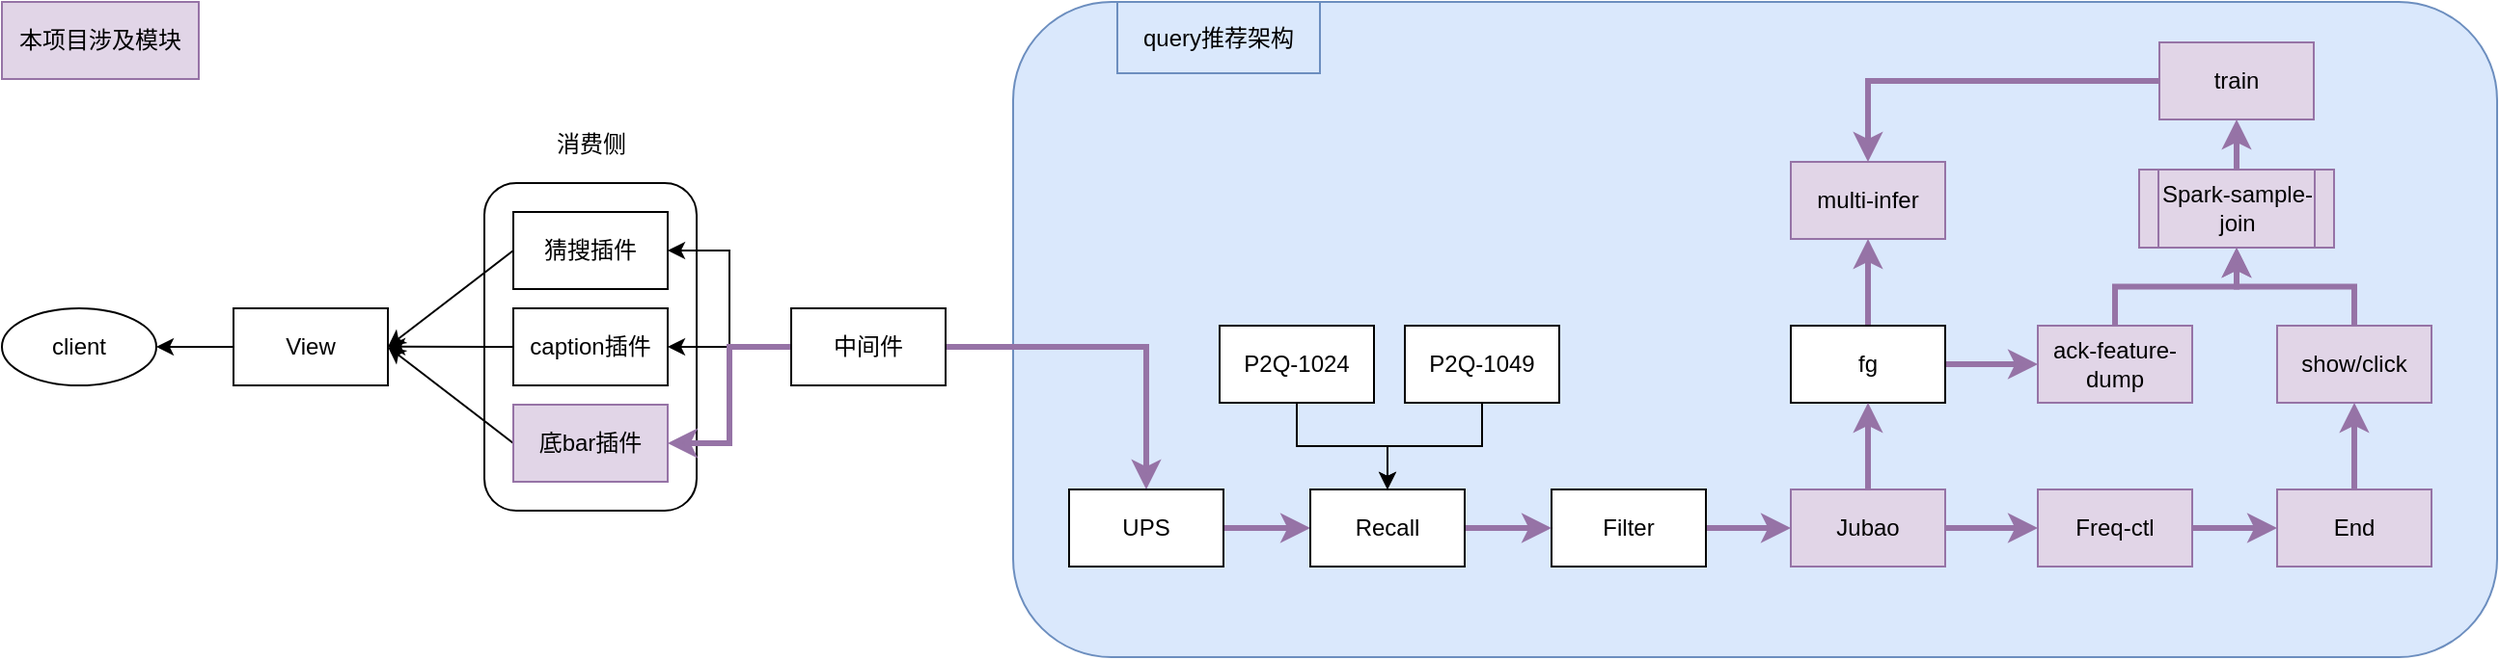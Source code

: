 <mxfile>
    <diagram id="Ah_k45tIWsF4jm5sD-Z9" name="第 1 页">
        <mxGraphModel dx="1510" dy="47" grid="0" gridSize="10" guides="1" tooltips="1" connect="1" arrows="1" fold="1" page="0" pageScale="1" pageWidth="827" pageHeight="1169" background="none" math="0" shadow="0">
            <root>
                <mxCell id="0"/>
                <mxCell id="1" parent="0"/>
                <mxCell id="186" value="" style="rounded=1;whiteSpace=wrap;html=1;fillColor=#dae8fc;strokeColor=#6c8ebf;" parent="1" vertex="1">
                    <mxGeometry x="639" y="802" width="769" height="340" as="geometry"/>
                </mxCell>
                <mxCell id="216" value="" style="rounded=1;whiteSpace=wrap;html=1;" vertex="1" parent="1">
                    <mxGeometry x="365" y="896" width="110" height="170" as="geometry"/>
                </mxCell>
                <mxCell id="217" style="edgeStyle=none;html=1;exitX=0;exitY=0.5;exitDx=0;exitDy=0;fontStyle=0" edge="1" parent="1" source="218" target="225">
                    <mxGeometry relative="1" as="geometry"/>
                </mxCell>
                <mxCell id="218" value="View" style="rounded=0;whiteSpace=wrap;html=1;" vertex="1" parent="1">
                    <mxGeometry x="235" y="961" width="80" height="40" as="geometry"/>
                </mxCell>
                <mxCell id="219" style="edgeStyle=none;html=1;exitX=0;exitY=0.5;exitDx=0;exitDy=0;entryX=1;entryY=0.5;entryDx=0;entryDy=0;fontStyle=0" edge="1" parent="1" source="220" target="218">
                    <mxGeometry relative="1" as="geometry"/>
                </mxCell>
                <mxCell id="220" value="猜搜插件" style="rounded=0;whiteSpace=wrap;html=1;" vertex="1" parent="1">
                    <mxGeometry x="380" y="911" width="80" height="40" as="geometry"/>
                </mxCell>
                <mxCell id="221" style="edgeStyle=none;html=1;exitX=0;exitY=0.5;exitDx=0;exitDy=0;fontStyle=0" edge="1" parent="1" source="222">
                    <mxGeometry relative="1" as="geometry">
                        <mxPoint x="315.0" y="980.833" as="targetPoint"/>
                    </mxGeometry>
                </mxCell>
                <mxCell id="222" value="caption插件" style="rounded=0;whiteSpace=wrap;html=1;" vertex="1" parent="1">
                    <mxGeometry x="380" y="961" width="80" height="40" as="geometry"/>
                </mxCell>
                <mxCell id="223" style="edgeStyle=none;html=1;exitX=0;exitY=0.5;exitDx=0;exitDy=0;fontStyle=0" edge="1" parent="1" source="224">
                    <mxGeometry relative="1" as="geometry">
                        <mxPoint x="315.0" y="981.0" as="targetPoint"/>
                    </mxGeometry>
                </mxCell>
                <mxCell id="224" value="底bar插件" style="rounded=0;whiteSpace=wrap;html=1;fillColor=#e1d5e7;strokeColor=#9673a6;" vertex="1" parent="1">
                    <mxGeometry x="380" y="1011" width="80" height="40" as="geometry"/>
                </mxCell>
                <mxCell id="225" value="client" style="ellipse;whiteSpace=wrap;html=1;" vertex="1" parent="1">
                    <mxGeometry x="115" y="961" width="80" height="40" as="geometry"/>
                </mxCell>
                <mxCell id="226" value="消费侧" style="text;html=1;align=center;verticalAlign=middle;resizable=0;points=[];autosize=1;" vertex="1" parent="1">
                    <mxGeometry x="393" y="863" width="54" height="26" as="geometry"/>
                </mxCell>
                <mxCell id="229" style="edgeStyle=orthogonalEdgeStyle;html=1;exitX=0;exitY=0.5;exitDx=0;exitDy=0;entryX=1;entryY=0.5;entryDx=0;entryDy=0;rounded=0;" edge="1" parent="1" source="232" target="220">
                    <mxGeometry relative="1" as="geometry"/>
                </mxCell>
                <mxCell id="230" style="edgeStyle=orthogonalEdgeStyle;html=1;exitX=0;exitY=0.5;exitDx=0;exitDy=0;rounded=0;" edge="1" parent="1" source="232" target="222">
                    <mxGeometry relative="1" as="geometry"/>
                </mxCell>
                <mxCell id="231" style="edgeStyle=orthogonalEdgeStyle;html=1;exitX=0;exitY=0.5;exitDx=0;exitDy=0;entryX=1;entryY=0.5;entryDx=0;entryDy=0;rounded=0;strokeColor=#9673a6;fillColor=#e1d5e7;strokeWidth=3;" edge="1" parent="1" source="232" target="224">
                    <mxGeometry relative="1" as="geometry"/>
                </mxCell>
                <mxCell id="306" style="edgeStyle=orthogonalEdgeStyle;rounded=0;html=1;exitX=1;exitY=0.5;exitDx=0;exitDy=0;strokeColor=#9673a6;fillColor=#e1d5e7;strokeWidth=3;entryX=0.5;entryY=0;entryDx=0;entryDy=0;" edge="1" parent="1" source="232" target="234">
                    <mxGeometry relative="1" as="geometry">
                        <mxPoint x="644" y="981" as="targetPoint"/>
                    </mxGeometry>
                </mxCell>
                <mxCell id="232" value="中间件" style="rounded=0;whiteSpace=wrap;html=1;" vertex="1" parent="1">
                    <mxGeometry x="524" y="961" width="80" height="40" as="geometry"/>
                </mxCell>
                <mxCell id="299" style="edgeStyle=orthogonalEdgeStyle;rounded=0;html=1;exitX=1;exitY=0.5;exitDx=0;exitDy=0;strokeColor=#9673a6;fillColor=#e1d5e7;strokeWidth=3;" edge="1" parent="1" source="234" target="298">
                    <mxGeometry relative="1" as="geometry"/>
                </mxCell>
                <mxCell id="234" value="UPS" style="rounded=0;whiteSpace=wrap;html=1;" vertex="1" parent="1">
                    <mxGeometry x="668" y="1055" width="80" height="40" as="geometry"/>
                </mxCell>
                <mxCell id="248" style="edgeStyle=none;html=1;exitX=1;exitY=0.5;exitDx=0;exitDy=0;strokeColor=#9673a6;fillColor=#e1d5e7;strokeWidth=3;" edge="1" parent="1" source="235" target="244">
                    <mxGeometry relative="1" as="geometry"/>
                </mxCell>
                <mxCell id="235" value="Filter" style="rounded=0;whiteSpace=wrap;html=1;" vertex="1" parent="1">
                    <mxGeometry x="918" y="1055" width="80" height="40" as="geometry"/>
                </mxCell>
                <mxCell id="281" style="edgeStyle=orthogonalEdgeStyle;rounded=0;html=1;exitX=0.5;exitY=0;exitDx=0;exitDy=0;entryX=0.5;entryY=1;entryDx=0;entryDy=0;strokeWidth=3;fillColor=#e1d5e7;strokeColor=#9673a6;" edge="1" parent="1" source="236" target="252">
                    <mxGeometry relative="1" as="geometry"/>
                </mxCell>
                <mxCell id="286" style="edgeStyle=orthogonalEdgeStyle;rounded=0;html=1;exitX=1;exitY=0.5;exitDx=0;exitDy=0;entryX=0;entryY=0.5;entryDx=0;entryDy=0;fillColor=#e1d5e7;strokeColor=#9673a6;strokeWidth=3;" edge="1" parent="1" source="236" target="285">
                    <mxGeometry relative="1" as="geometry"/>
                </mxCell>
                <mxCell id="236" value="fg" style="rounded=0;whiteSpace=wrap;html=1;" vertex="1" parent="1">
                    <mxGeometry x="1042" y="970" width="80" height="40" as="geometry"/>
                </mxCell>
                <mxCell id="302" style="edgeStyle=orthogonalEdgeStyle;rounded=0;html=1;exitX=0.5;exitY=1;exitDx=0;exitDy=0;entryX=0.5;entryY=0;entryDx=0;entryDy=0;" edge="1" parent="1" source="239" target="298">
                    <mxGeometry relative="1" as="geometry">
                        <mxPoint x="878.571" y="1038.429" as="targetPoint"/>
                    </mxGeometry>
                </mxCell>
                <mxCell id="239" value="P2Q-1049" style="rounded=0;whiteSpace=wrap;html=1;" vertex="1" parent="1">
                    <mxGeometry x="842" y="970" width="80" height="40" as="geometry"/>
                </mxCell>
                <mxCell id="263" value="" style="edgeStyle=none;html=1;strokeColor=#9673a6;fillColor=#e1d5e7;strokeWidth=3;" edge="1" parent="1" source="244" target="262">
                    <mxGeometry relative="1" as="geometry"/>
                </mxCell>
                <mxCell id="280" style="edgeStyle=orthogonalEdgeStyle;rounded=0;html=1;exitX=0.5;exitY=0;exitDx=0;exitDy=0;entryX=0.5;entryY=1;entryDx=0;entryDy=0;strokeWidth=3;fillColor=#e1d5e7;strokeColor=#9673a6;" edge="1" parent="1" source="244" target="236">
                    <mxGeometry relative="1" as="geometry"/>
                </mxCell>
                <mxCell id="244" value="Jubao" style="rounded=0;whiteSpace=wrap;html=1;fillColor=#e1d5e7;strokeColor=#9673a6;" vertex="1" parent="1">
                    <mxGeometry x="1042" y="1055" width="80" height="40" as="geometry"/>
                </mxCell>
                <mxCell id="293" value="" style="edgeStyle=orthogonalEdgeStyle;rounded=0;html=1;fillColor=#e1d5e7;strokeColor=#9673a6;strokeWidth=3;" edge="1" parent="1" source="246" target="292">
                    <mxGeometry relative="1" as="geometry"/>
                </mxCell>
                <mxCell id="246" value="End" style="rounded=0;whiteSpace=wrap;html=1;fillColor=#e1d5e7;strokeColor=#9673a6;" vertex="1" parent="1">
                    <mxGeometry x="1294" y="1055" width="80" height="40" as="geometry"/>
                </mxCell>
                <mxCell id="301" style="edgeStyle=orthogonalEdgeStyle;rounded=0;html=1;exitX=0.5;exitY=1;exitDx=0;exitDy=0;entryX=0.5;entryY=0;entryDx=0;entryDy=0;" edge="1" parent="1" source="247" target="298">
                    <mxGeometry relative="1" as="geometry"/>
                </mxCell>
                <mxCell id="247" value="P2Q-1024" style="rounded=0;whiteSpace=wrap;html=1;" vertex="1" parent="1">
                    <mxGeometry x="746" y="970" width="80" height="40" as="geometry"/>
                </mxCell>
                <mxCell id="252" value="multi-infer" style="rounded=0;whiteSpace=wrap;html=1;fillColor=#e1d5e7;strokeColor=#9673a6;" vertex="1" parent="1">
                    <mxGeometry x="1042" y="885" width="80" height="40" as="geometry"/>
                </mxCell>
                <mxCell id="268" style="edgeStyle=none;html=1;exitX=1;exitY=0.5;exitDx=0;exitDy=0;entryX=0;entryY=0.5;entryDx=0;entryDy=0;strokeColor=#9673a6;fillColor=#e1d5e7;strokeWidth=3;" edge="1" parent="1" source="262" target="246">
                    <mxGeometry relative="1" as="geometry"/>
                </mxCell>
                <mxCell id="262" value="Freq-ctl" style="rounded=0;whiteSpace=wrap;html=1;fillColor=#e1d5e7;strokeColor=#9673a6;" vertex="1" parent="1">
                    <mxGeometry x="1170" y="1055" width="80" height="40" as="geometry"/>
                </mxCell>
                <mxCell id="297" style="edgeStyle=orthogonalEdgeStyle;rounded=0;html=1;exitX=0;exitY=0.5;exitDx=0;exitDy=0;entryX=0.5;entryY=0;entryDx=0;entryDy=0;fillColor=#e1d5e7;strokeColor=#9673a6;strokeWidth=3;" edge="1" parent="1" source="264" target="252">
                    <mxGeometry relative="1" as="geometry"/>
                </mxCell>
                <mxCell id="264" value="train" style="rounded=0;whiteSpace=wrap;html=1;fillColor=#e1d5e7;strokeColor=#9673a6;" vertex="1" parent="1">
                    <mxGeometry x="1233" y="823" width="80" height="40" as="geometry"/>
                </mxCell>
                <mxCell id="304" style="edgeStyle=orthogonalEdgeStyle;rounded=0;html=1;exitX=0.5;exitY=0;exitDx=0;exitDy=0;entryX=0.5;entryY=1;entryDx=0;entryDy=0;fillColor=#e1d5e7;strokeColor=#9673a6;strokeWidth=3;" edge="1" parent="1" source="285" target="303">
                    <mxGeometry relative="1" as="geometry"/>
                </mxCell>
                <mxCell id="285" value="ack-feature-dump" style="rounded=0;whiteSpace=wrap;html=1;fillColor=#e1d5e7;strokeColor=#9673a6;" vertex="1" parent="1">
                    <mxGeometry x="1170" y="970" width="80" height="40" as="geometry"/>
                </mxCell>
                <mxCell id="295" style="edgeStyle=orthogonalEdgeStyle;rounded=0;html=1;exitX=0.5;exitY=0;exitDx=0;exitDy=0;entryX=0.5;entryY=1;entryDx=0;entryDy=0;fillColor=#e1d5e7;strokeColor=#9673a6;strokeWidth=3;" edge="1" parent="1" source="292" target="303">
                    <mxGeometry relative="1" as="geometry">
                        <mxPoint x="1273" y="925" as="targetPoint"/>
                    </mxGeometry>
                </mxCell>
                <mxCell id="292" value="show/click" style="rounded=0;whiteSpace=wrap;html=1;fillColor=#e1d5e7;strokeColor=#9673a6;" vertex="1" parent="1">
                    <mxGeometry x="1294" y="970" width="80" height="40" as="geometry"/>
                </mxCell>
                <mxCell id="300" style="edgeStyle=orthogonalEdgeStyle;rounded=0;html=1;exitX=1;exitY=0.5;exitDx=0;exitDy=0;strokeColor=#9673a6;fillColor=#e1d5e7;strokeWidth=3;" edge="1" parent="1" source="298" target="235">
                    <mxGeometry relative="1" as="geometry"/>
                </mxCell>
                <mxCell id="298" value="Recall" style="rounded=0;whiteSpace=wrap;html=1;" vertex="1" parent="1">
                    <mxGeometry x="793" y="1055" width="80" height="40" as="geometry"/>
                </mxCell>
                <mxCell id="305" style="edgeStyle=orthogonalEdgeStyle;rounded=0;html=1;exitX=0.5;exitY=0;exitDx=0;exitDy=0;entryX=0.5;entryY=1;entryDx=0;entryDy=0;fillColor=#e1d5e7;strokeColor=#9673a6;strokeWidth=3;" edge="1" parent="1" source="303" target="264">
                    <mxGeometry relative="1" as="geometry"/>
                </mxCell>
                <mxCell id="303" value="Spark-sample-join" style="shape=process;whiteSpace=wrap;html=1;backgroundOutline=1;fillColor=#e1d5e7;strokeColor=#9673a6;" vertex="1" parent="1">
                    <mxGeometry x="1222.5" y="889" width="101" height="40.5" as="geometry"/>
                </mxCell>
                <mxCell id="307" value="query推荐架构" style="rounded=0;whiteSpace=wrap;html=1;fillColor=#dae8fc;strokeColor=#6c8ebf;" vertex="1" parent="1">
                    <mxGeometry x="693" y="802" width="105" height="37" as="geometry"/>
                </mxCell>
                <mxCell id="313" value="本项目涉及模块" style="rounded=0;whiteSpace=wrap;html=1;fillColor=#e1d5e7;strokeColor=#9673a6;" vertex="1" parent="1">
                    <mxGeometry x="115" y="802" width="102" height="40" as="geometry"/>
                </mxCell>
            </root>
        </mxGraphModel>
    </diagram>
</mxfile>